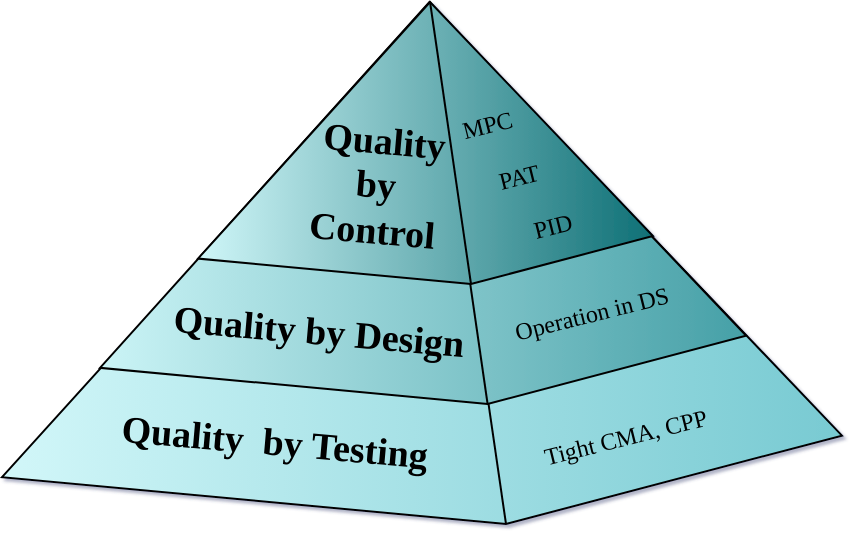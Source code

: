 <mxfile version="22.0.8" type="github">
  <diagram name="Seite-1" id="udQtHevmTLbBO82u7oXI">
    <mxGraphModel dx="964" dy="397" grid="1" gridSize="10" guides="1" tooltips="1" connect="1" arrows="1" fold="1" page="1" pageScale="1" pageWidth="1169" pageHeight="827" background="none" math="0" shadow="1">
      <root>
        <mxCell id="0" />
        <mxCell id="1" parent="0" />
        <mxCell id="2JNMT53KorUMHO16WQsO-2" value="" style="verticalLabelPosition=bottom;verticalAlign=top;html=1;shape=mxgraph.basic.pyramid;dx1=0.51;dx2=0.6;dy1=0.91;dy2=0.83;fillColor=#d2f7f9;strokeColor=#000000;gradientColor=#78cad2;gradientDirection=east;" vertex="1" parent="1">
          <mxGeometry x="60" y="100" width="420" height="260" as="geometry" />
        </mxCell>
        <mxCell id="2JNMT53KorUMHO16WQsO-6" value="" style="verticalLabelPosition=bottom;verticalAlign=top;html=1;shape=mxgraph.basic.pyramid;dx1=0.51;dx2=0.6;dy1=0.91;dy2=0.83;fillColor=#cbf4f6;strokeColor=#000000;gradientColor=#46a0a7;gradientDirection=east;" vertex="1" parent="1">
          <mxGeometry x="109" y="99" width="323" height="201" as="geometry" />
        </mxCell>
        <mxCell id="2JNMT53KorUMHO16WQsO-7" value="" style="verticalLabelPosition=bottom;verticalAlign=top;html=1;shape=mxgraph.basic.pyramid;dx1=0.51;dx2=0.6;dy1=0.91;dy2=0.83;fillColor=#cff6f8;strokeColor=#000000;gradientColor=#0f7076;gradientDirection=east;" vertex="1" parent="1">
          <mxGeometry x="158" y="99" width="227.5" height="141" as="geometry" />
        </mxCell>
        <mxCell id="2JNMT53KorUMHO16WQsO-9" value="&lt;h1 style=&quot;font-size: 19px;&quot;&gt;Quality&amp;nbsp; by Testing&lt;/h1&gt;" style="text;html=1;strokeColor=none;fillColor=none;spacing=5;spacingTop=-20;whiteSpace=wrap;overflow=hidden;rounded=0;fontFamily=Rubik light;rotation=5;fontSize=19;" vertex="1" parent="1">
          <mxGeometry x="114" y="308" width="228" height="40.5" as="geometry" />
        </mxCell>
        <mxCell id="2JNMT53KorUMHO16WQsO-12" value="&lt;h1 style=&quot;font-size: 19px;&quot;&gt;Quality by Design&lt;/h1&gt;" style="text;html=1;strokeColor=none;fillColor=none;spacing=5;spacingTop=-20;whiteSpace=wrap;overflow=hidden;rounded=0;fontFamily=Rubik light;rotation=5;fontSize=19;" vertex="1" parent="1">
          <mxGeometry x="140" y="253.5" width="228" height="40.5" as="geometry" />
        </mxCell>
        <mxCell id="2JNMT53KorUMHO16WQsO-13" value="&lt;h1 style=&quot;font-size: 19px;&quot;&gt;&amp;nbsp; &amp;nbsp; &amp;nbsp;Quality by Control&lt;/h1&gt;" style="text;html=1;strokeColor=none;fillColor=none;spacing=5;spacingTop=-20;whiteSpace=wrap;overflow=hidden;rounded=0;fontFamily=Rubik light;rotation=5;fontSize=19;align=center;" vertex="1" parent="1">
          <mxGeometry x="204.21" y="131.92" width="85.85" height="103.04" as="geometry" />
        </mxCell>
        <mxCell id="2JNMT53KorUMHO16WQsO-14" value="Operation in DS" style="text;html=1;strokeColor=none;fillColor=none;align=center;verticalAlign=middle;whiteSpace=wrap;rounded=0;rotation=346;fontFamily=Rubik light;" vertex="1" parent="1">
          <mxGeometry x="255" y="240" width="200" height="30" as="geometry" />
        </mxCell>
        <mxCell id="2JNMT53KorUMHO16WQsO-15" value="&lt;br&gt;Tight CMA, CPP" style="text;html=1;strokeColor=none;fillColor=none;align=center;verticalAlign=middle;whiteSpace=wrap;rounded=0;rotation=346;fontFamily=Rubik light;" vertex="1" parent="1">
          <mxGeometry x="270" y="294" width="200" height="30" as="geometry" />
        </mxCell>
        <mxCell id="2JNMT53KorUMHO16WQsO-16" value="&lt;br&gt;MPC&lt;br&gt;&lt;br&gt;&amp;nbsp; &amp;nbsp; &amp;nbsp; PAT&lt;br&gt;&lt;br&gt;&amp;nbsp; &amp;nbsp; &amp;nbsp; &amp;nbsp; &amp;nbsp; &amp;nbsp; &amp;nbsp;PID" style="text;html=1;strokeColor=none;fillColor=none;align=center;verticalAlign=middle;whiteSpace=wrap;rounded=0;rotation=346;fontFamily=Rubik light;" vertex="1" parent="1">
          <mxGeometry x="208.21" y="166.44" width="200" height="30" as="geometry" />
        </mxCell>
      </root>
    </mxGraphModel>
  </diagram>
</mxfile>
